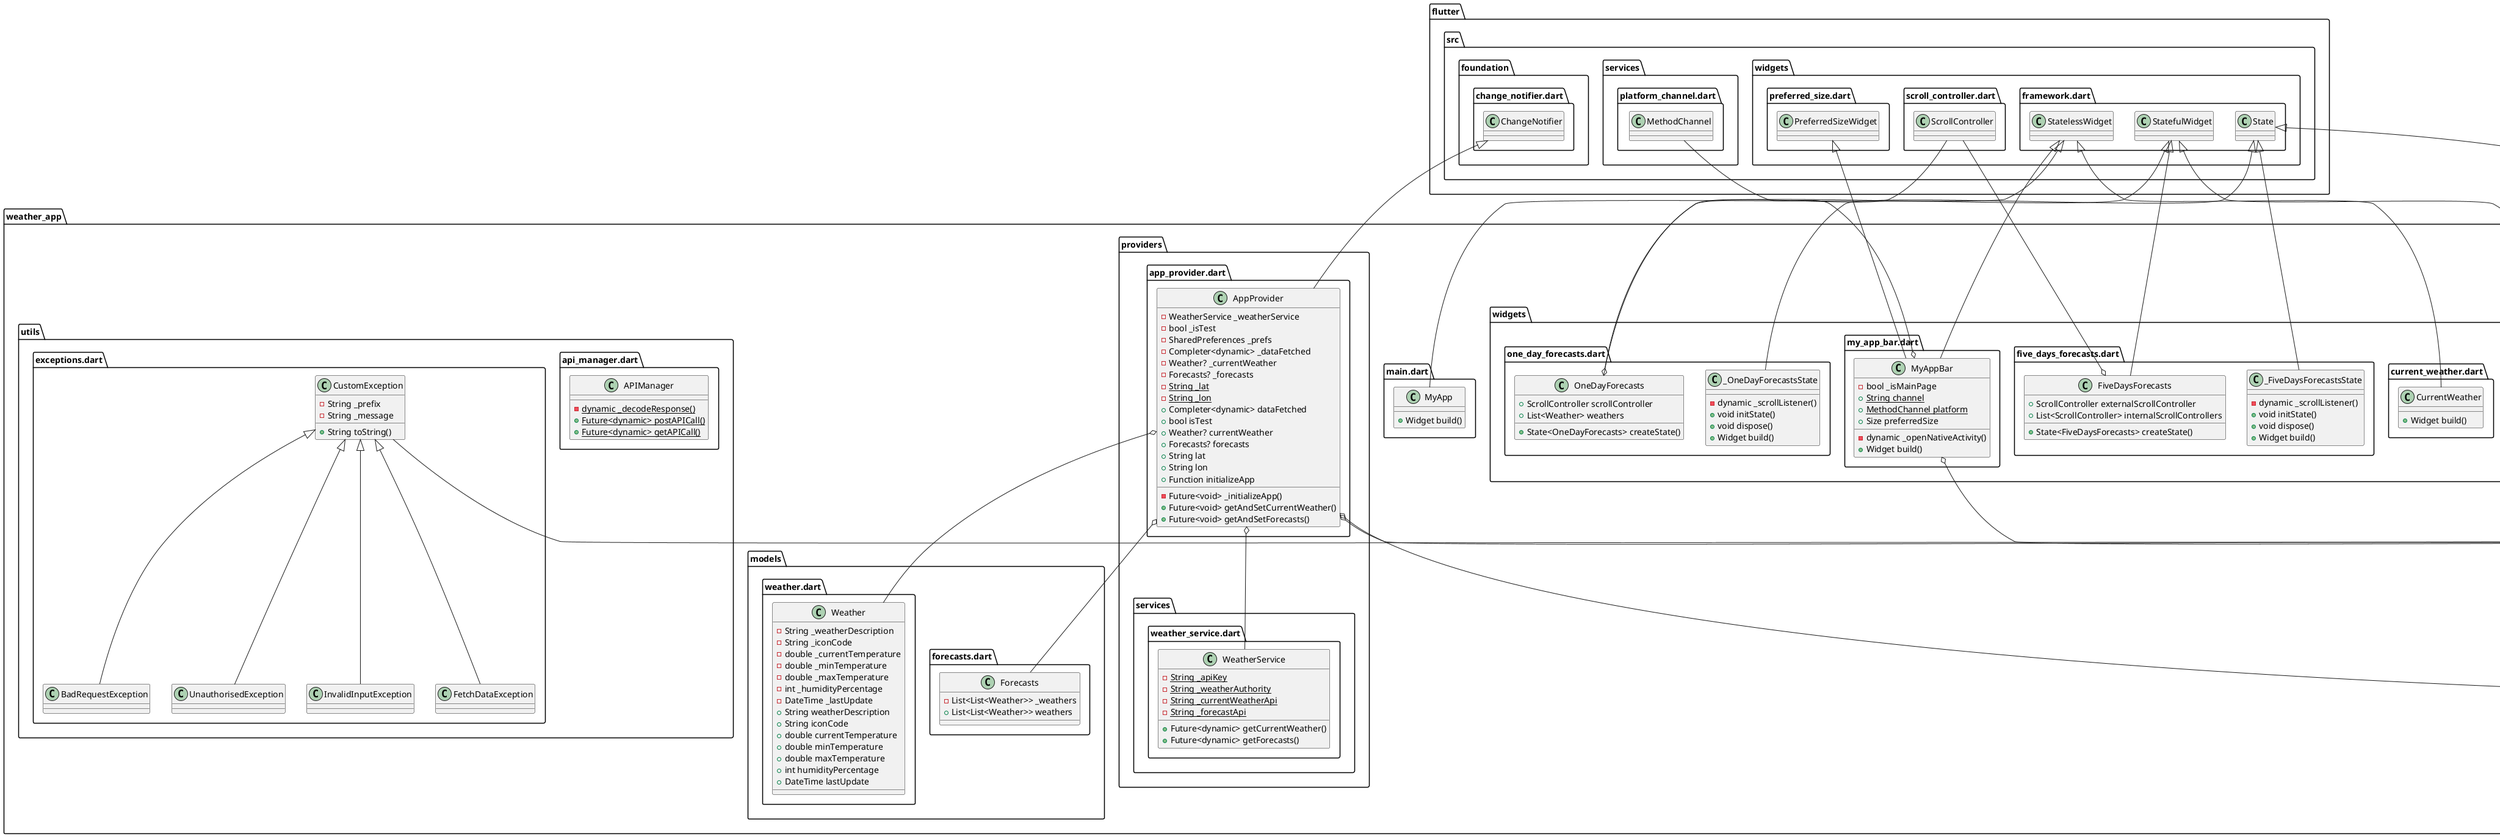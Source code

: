 @startuml myUml
set namespaceSeparator ::

class "weather_app::main.dart::MyApp" {
  +Widget build()
}

"flutter::src::widgets::framework.dart::StatelessWidget" <|-- "weather_app::main.dart::MyApp"

class "weather_app::models::forecasts.dart::Forecasts" {
  -List<List<Weather>> _weathers
  +List<List<Weather>> weathers
}

class "weather_app::models::weather.dart::Weather" {
  -String _weatherDescription
  -String _iconCode
  -double _currentTemperature
  -double _minTemperature
  -double _maxTemperature
  -int _humidityPercentage
  -DateTime _lastUpdate
  +String weatherDescription
  +String iconCode
  +double currentTemperature
  +double minTemperature
  +double maxTemperature
  +int humidityPercentage
  +DateTime lastUpdate
}

class "weather_app::providers::app_provider.dart::AppProvider" {
  -WeatherService _weatherService
  -bool _isTest
  -SharedPreferences _prefs
  -Completer<dynamic> _dataFetched
  -Weather? _currentWeather
  -Forecasts? _forecasts
  {static} -String _lat
  {static} -String _lon
  +Completer<dynamic> dataFetched
  +bool isTest
  +Weather? currentWeather
  +Forecasts? forecasts
  +String lat
  +String lon
  +Function initializeApp
  -Future<void> _initializeApp()
  +Future<void> getAndSetCurrentWeather()
  +Future<void> getAndSetForecasts()
}

"weather_app::providers::app_provider.dart::AppProvider" o-- "weather_app::providers::services::weather_service.dart::WeatherService"
"weather_app::providers::app_provider.dart::AppProvider" o-- "shared_preferences::shared_preferences.dart::SharedPreferences"
"weather_app::providers::app_provider.dart::AppProvider" o-- "dart::async::Completer<dynamic>"
"weather_app::providers::app_provider.dart::AppProvider" o-- "weather_app::models::weather.dart::Weather"
"weather_app::providers::app_provider.dart::AppProvider" o-- "weather_app::models::forecasts.dart::Forecasts"
"flutter::src::foundation::change_notifier.dart::ChangeNotifier" <|-- "weather_app::providers::app_provider.dart::AppProvider"

class "weather_app::providers::services::weather_service.dart::WeatherService" {
  {static} -String _apiKey
  {static} -String _weatherAuthority
  {static} -String _currentWeatherApi
  {static} -String _forecastApi
  +Future<dynamic> getCurrentWeather()
  +Future<dynamic> getForecasts()
}

class "weather_app::screens::main_page.dart::MainPage" {
  {static} +String route
  +State<MainPage> createState()
}

"flutter::src::widgets::framework.dart::StatefulWidget" <|-- "weather_app::screens::main_page.dart::MainPage"

class "weather_app::screens::main_page.dart::_MainPageState" {
  +void initState()
  +Widget build()
}

"flutter::src::widgets::framework.dart::State" <|-- "weather_app::screens::main_page.dart::_MainPageState"

class "weather_app::utils::api_manager.dart::APIManager" {
  {static} -dynamic _decodeResponse()
  {static} +Future<dynamic> postAPICall()
  {static} +Future<dynamic> getAPICall()
}

class "weather_app::utils::exceptions.dart::CustomException" {
  -String _prefix
  -String _message
  +String toString()
}

"dart::core::Exception" <|-- "weather_app::utils::exceptions.dart::CustomException"

class "weather_app::utils::exceptions.dart::FetchDataException" {
}

"weather_app::utils::exceptions.dart::CustomException" <|-- "weather_app::utils::exceptions.dart::FetchDataException"

class "weather_app::utils::exceptions.dart::BadRequestException" {
}

"weather_app::utils::exceptions.dart::CustomException" <|-- "weather_app::utils::exceptions.dart::BadRequestException"

class "weather_app::utils::exceptions.dart::UnauthorisedException" {
}

"weather_app::utils::exceptions.dart::CustomException" <|-- "weather_app::utils::exceptions.dart::UnauthorisedException"

class "weather_app::utils::exceptions.dart::InvalidInputException" {
}

"weather_app::utils::exceptions.dart::CustomException" <|-- "weather_app::utils::exceptions.dart::InvalidInputException"

class "weather_app::widgets::current_weather.dart::CurrentWeather" {
  +Widget build()
}

"flutter::src::widgets::framework.dart::StatelessWidget" <|-- "weather_app::widgets::current_weather.dart::CurrentWeather"

class "weather_app::widgets::five_days_forecasts.dart::FiveDaysForecasts" {
  +ScrollController externalScrollController
  +List<ScrollController> internalScrollControllers
  +State<FiveDaysForecasts> createState()
}

"weather_app::widgets::five_days_forecasts.dart::FiveDaysForecasts" o-- "flutter::src::widgets::scroll_controller.dart::ScrollController"
"flutter::src::widgets::framework.dart::StatefulWidget" <|-- "weather_app::widgets::five_days_forecasts.dart::FiveDaysForecasts"

class "weather_app::widgets::five_days_forecasts.dart::_FiveDaysForecastsState" {
  -dynamic _scrollListener()
  +void initState()
  +void dispose()
  +Widget build()
}

"flutter::src::widgets::framework.dart::State" <|-- "weather_app::widgets::five_days_forecasts.dart::_FiveDaysForecastsState"

class "weather_app::widgets::my_app_bar.dart::MyAppBar" {
  -bool _isMainPage
  {static} +String channel
  {static} +MethodChannel platform
  +Size preferredSize
  -dynamic _openNativeActivity()
  +Widget build()
}

"weather_app::widgets::my_app_bar.dart::MyAppBar" o-- "flutter::src::services::platform_channel.dart::MethodChannel"
"weather_app::widgets::my_app_bar.dart::MyAppBar" o-- "dart::ui::Size"
"flutter::src::widgets::framework.dart::StatelessWidget" <|-- "weather_app::widgets::my_app_bar.dart::MyAppBar"
"flutter::src::widgets::preferred_size.dart::PreferredSizeWidget" <|-- "weather_app::widgets::my_app_bar.dart::MyAppBar"

class "weather_app::widgets::one_day_forecasts.dart::OneDayForecasts" {
  +ScrollController scrollController
  +List<Weather> weathers
  +State<OneDayForecasts> createState()
}

"weather_app::widgets::one_day_forecasts.dart::OneDayForecasts" o-- "flutter::src::widgets::scroll_controller.dart::ScrollController"
"flutter::src::widgets::framework.dart::StatefulWidget" <|-- "weather_app::widgets::one_day_forecasts.dart::OneDayForecasts"

class "weather_app::widgets::one_day_forecasts.dart::_OneDayForecastsState" {
  -dynamic _scrollListener()
  +void initState()
  +void dispose()
  +Widget build()
}

"flutter::src::widgets::framework.dart::State" <|-- "weather_app::widgets::one_day_forecasts.dart::_OneDayForecastsState"


@enduml
